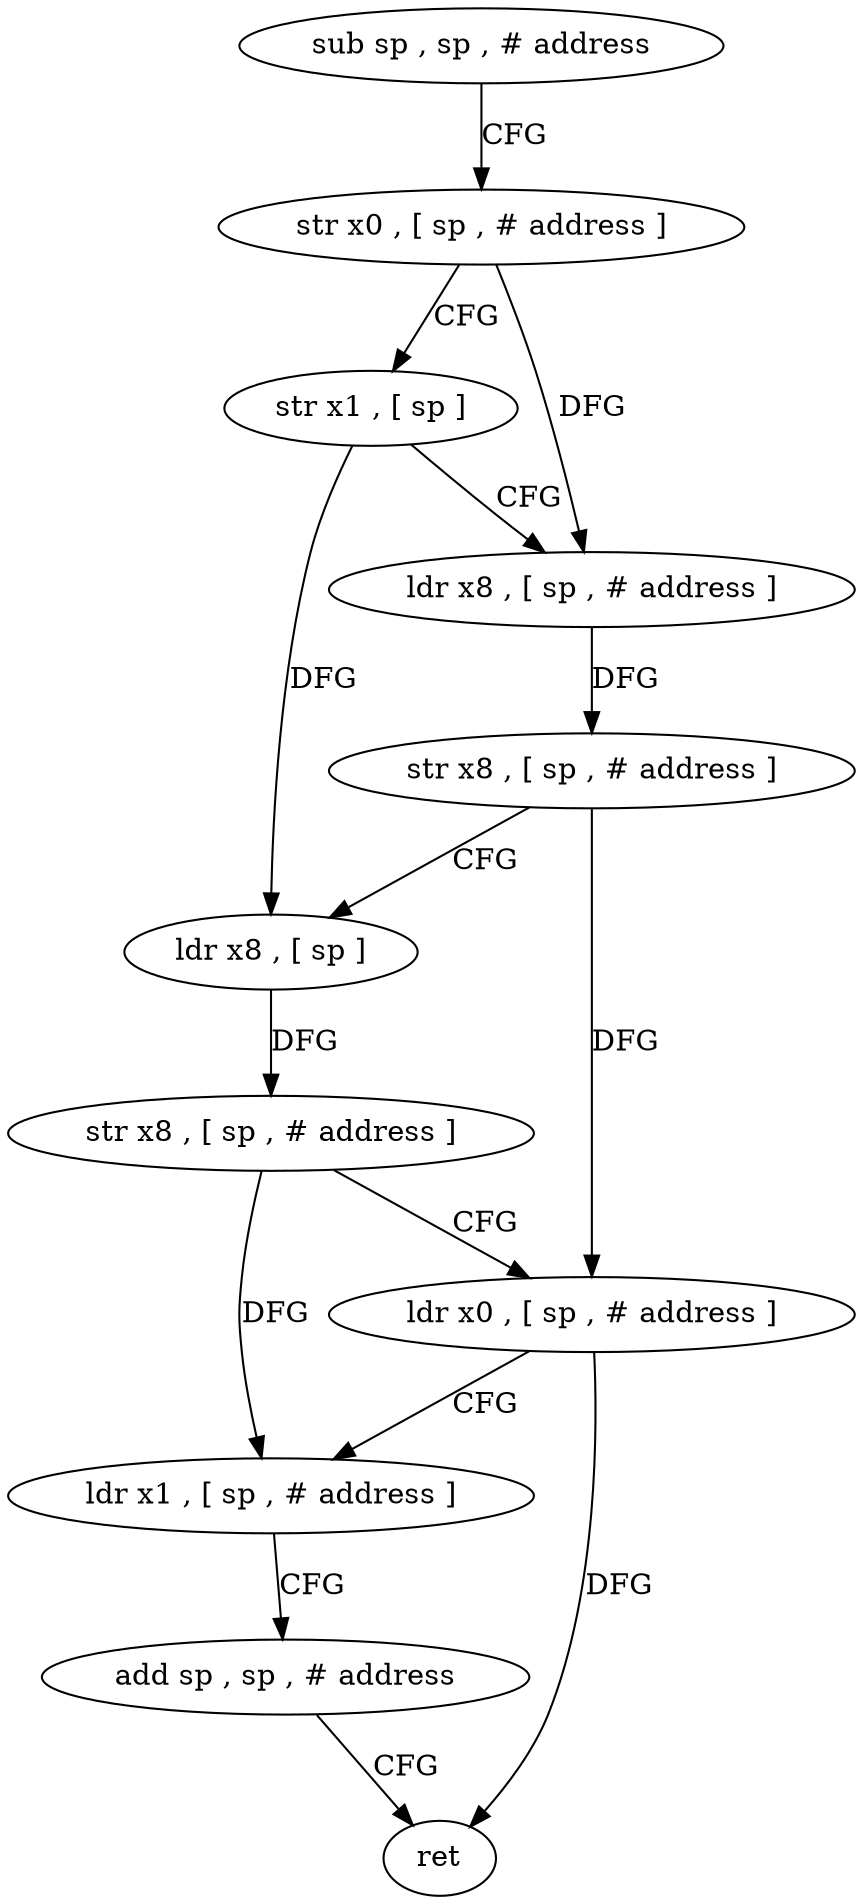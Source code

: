 digraph "func" {
"4224380" [label = "sub sp , sp , # address" ]
"4224384" [label = "str x0 , [ sp , # address ]" ]
"4224388" [label = "str x1 , [ sp ]" ]
"4224392" [label = "ldr x8 , [ sp , # address ]" ]
"4224396" [label = "str x8 , [ sp , # address ]" ]
"4224400" [label = "ldr x8 , [ sp ]" ]
"4224404" [label = "str x8 , [ sp , # address ]" ]
"4224408" [label = "ldr x0 , [ sp , # address ]" ]
"4224412" [label = "ldr x1 , [ sp , # address ]" ]
"4224416" [label = "add sp , sp , # address" ]
"4224420" [label = "ret" ]
"4224380" -> "4224384" [ label = "CFG" ]
"4224384" -> "4224388" [ label = "CFG" ]
"4224384" -> "4224392" [ label = "DFG" ]
"4224388" -> "4224392" [ label = "CFG" ]
"4224388" -> "4224400" [ label = "DFG" ]
"4224392" -> "4224396" [ label = "DFG" ]
"4224396" -> "4224400" [ label = "CFG" ]
"4224396" -> "4224408" [ label = "DFG" ]
"4224400" -> "4224404" [ label = "DFG" ]
"4224404" -> "4224408" [ label = "CFG" ]
"4224404" -> "4224412" [ label = "DFG" ]
"4224408" -> "4224412" [ label = "CFG" ]
"4224408" -> "4224420" [ label = "DFG" ]
"4224412" -> "4224416" [ label = "CFG" ]
"4224416" -> "4224420" [ label = "CFG" ]
}

